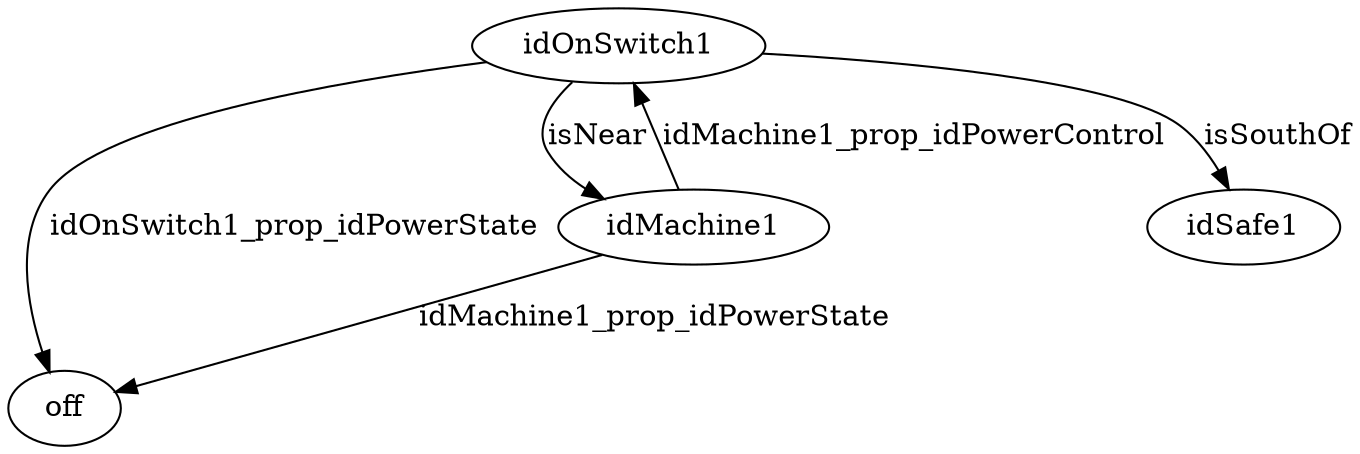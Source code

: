 strict digraph  {
idOnSwitch1 [node_type=entity_node, root=root];
off;
idMachine1;
idSafe1;
idOnSwitch1 -> off  [edge_type=property, label=idOnSwitch1_prop_idPowerState];
idOnSwitch1 -> idSafe1  [edge_type=relationship, label=isSouthOf];
idOnSwitch1 -> idMachine1  [edge_type=relationship, label=isNear];
idMachine1 -> off  [edge_type=property, label=idMachine1_prop_idPowerState];
idMachine1 -> idOnSwitch1  [edge_type=property, label=idMachine1_prop_idPowerControl];
}
